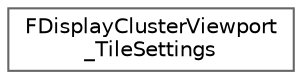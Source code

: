 digraph "Graphical Class Hierarchy"
{
 // INTERACTIVE_SVG=YES
 // LATEX_PDF_SIZE
  bgcolor="transparent";
  edge [fontname=Helvetica,fontsize=10,labelfontname=Helvetica,labelfontsize=10];
  node [fontname=Helvetica,fontsize=10,shape=box,height=0.2,width=0.4];
  rankdir="LR";
  Node0 [id="Node000000",label="FDisplayClusterViewport\l_TileSettings",height=0.2,width=0.4,color="grey40", fillcolor="white", style="filled",URL="$dd/db2/structFDisplayClusterViewport__TileSettings.html",tooltip="nDisplay viewport tile settings."];
}

